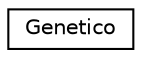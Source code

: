 digraph "Graphical Class Hierarchy"
{
  edge [fontname="Helvetica",fontsize="10",labelfontname="Helvetica",labelfontsize="10"];
  node [fontname="Helvetica",fontsize="10",shape=record];
  rankdir="LR";
  Node0 [label="Genetico",height=0.2,width=0.4,color="black", fillcolor="white", style="filled",URL="$classGenetico.html"];
}
